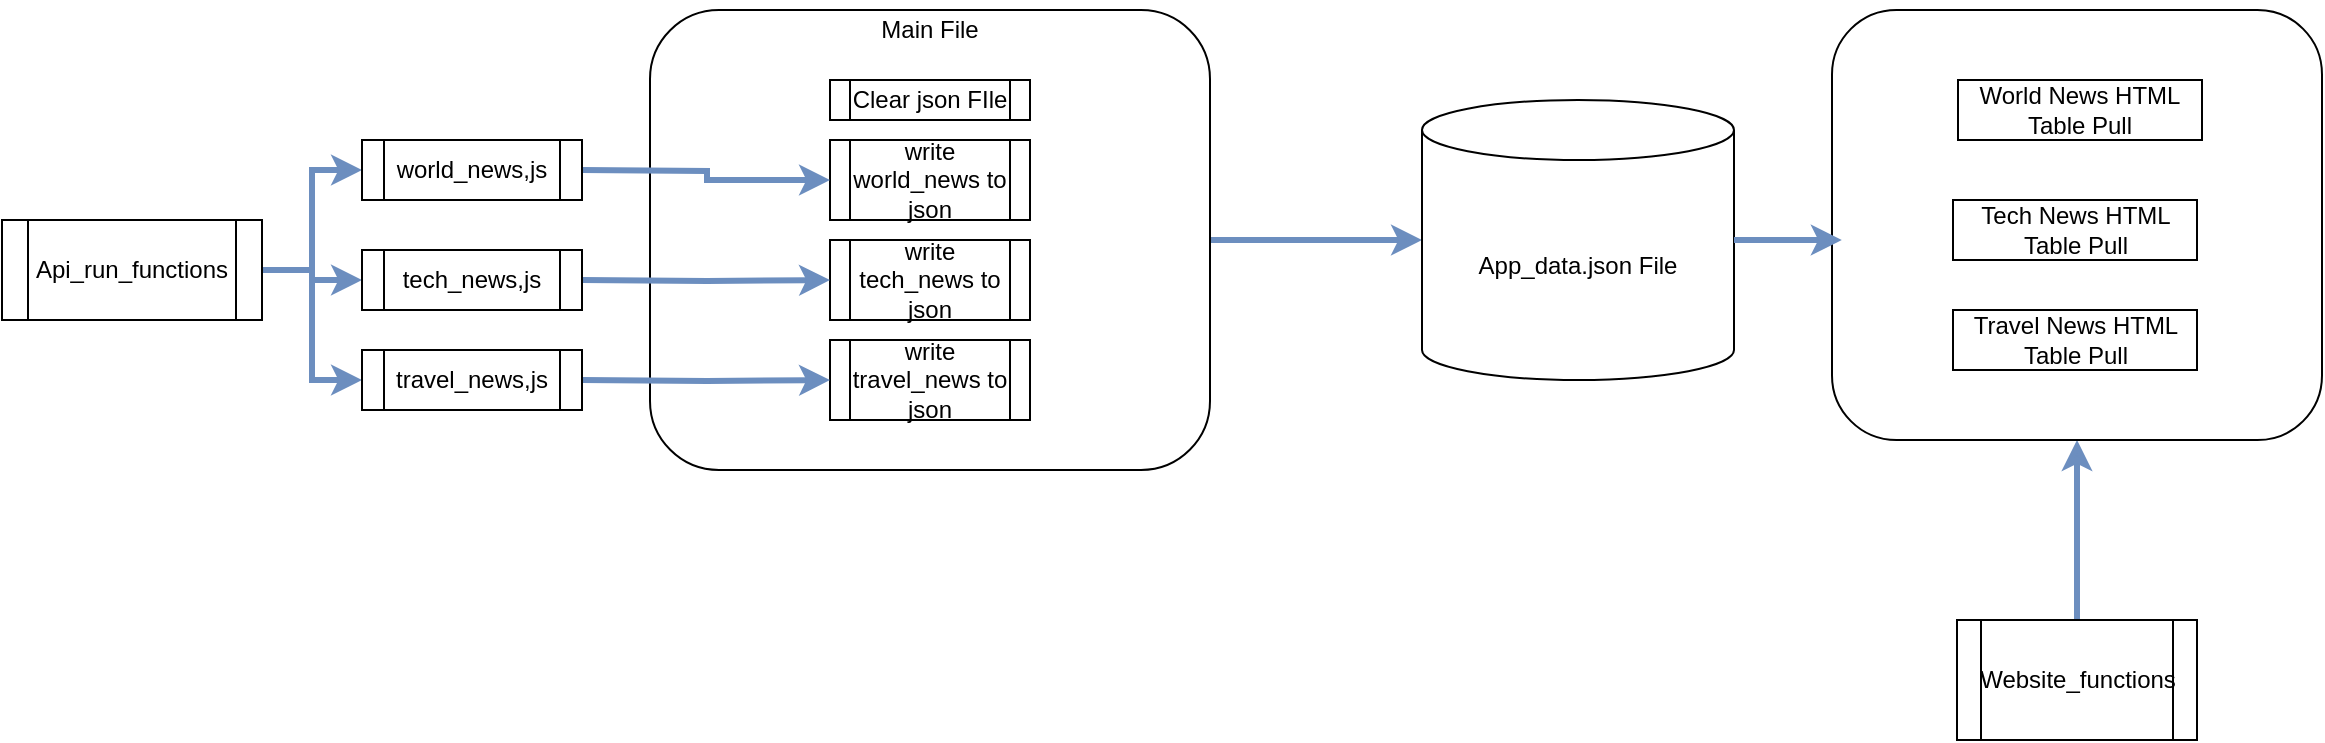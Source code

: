 <mxfile>
    <diagram id="C5RBs43oDa-KdzZeNtuy" name="Page-1">
        <mxGraphModel dx="1957" dy="521" grid="1" gridSize="10" guides="1" tooltips="1" connect="1" arrows="1" fold="1" page="1" pageScale="1" pageWidth="827" pageHeight="1169" math="0" shadow="0">
            <root>
                <mxCell id="WIyWlLk6GJQsqaUBKTNV-0"/>
                <mxCell id="WIyWlLk6GJQsqaUBKTNV-1" parent="WIyWlLk6GJQsqaUBKTNV-0"/>
                <mxCell id="wfYmzi1HM81kwz6jv-So-7" style="edgeStyle=orthogonalEdgeStyle;rounded=0;orthogonalLoop=1;jettySize=auto;html=1;fillColor=#dae8fc;strokeColor=#6c8ebf;strokeWidth=3;" parent="WIyWlLk6GJQsqaUBKTNV-1" source="wfYmzi1HM81kwz6jv-So-0" target="wfYmzi1HM81kwz6jv-So-6" edge="1">
                    <mxGeometry relative="1" as="geometry"/>
                </mxCell>
                <mxCell id="wfYmzi1HM81kwz6jv-So-0" value="" style="rounded=1;whiteSpace=wrap;html=1;fontSize=12;glass=0;strokeWidth=1;shadow=0;" parent="WIyWlLk6GJQsqaUBKTNV-1" vertex="1">
                    <mxGeometry x="274" y="35" width="280" height="230" as="geometry"/>
                </mxCell>
                <mxCell id="wfYmzi1HM81kwz6jv-So-1" value="Clear json FIle" style="shape=process;whiteSpace=wrap;html=1;backgroundOutline=1;" parent="WIyWlLk6GJQsqaUBKTNV-1" vertex="1">
                    <mxGeometry x="364" y="70" width="100" height="20" as="geometry"/>
                </mxCell>
                <mxCell id="wfYmzi1HM81kwz6jv-So-2" value="write world_news to json" style="shape=process;whiteSpace=wrap;html=1;backgroundOutline=1;" parent="WIyWlLk6GJQsqaUBKTNV-1" vertex="1">
                    <mxGeometry x="364" y="100" width="100" height="40" as="geometry"/>
                </mxCell>
                <mxCell id="wfYmzi1HM81kwz6jv-So-4" value="write tech_news to json" style="shape=process;whiteSpace=wrap;html=1;backgroundOutline=1;" parent="WIyWlLk6GJQsqaUBKTNV-1" vertex="1">
                    <mxGeometry x="364" y="150" width="100" height="40" as="geometry"/>
                </mxCell>
                <mxCell id="wfYmzi1HM81kwz6jv-So-5" value="write travel_news to json" style="shape=process;whiteSpace=wrap;html=1;backgroundOutline=1;" parent="WIyWlLk6GJQsqaUBKTNV-1" vertex="1">
                    <mxGeometry x="364" y="200" width="100" height="40" as="geometry"/>
                </mxCell>
                <mxCell id="wfYmzi1HM81kwz6jv-So-6" value="App_data.json File" style="shape=cylinder3;whiteSpace=wrap;html=1;boundedLbl=1;backgroundOutline=1;size=15;" parent="WIyWlLk6GJQsqaUBKTNV-1" vertex="1">
                    <mxGeometry x="660" y="80" width="156" height="140" as="geometry"/>
                </mxCell>
                <mxCell id="wfYmzi1HM81kwz6jv-So-32" style="edgeStyle=orthogonalEdgeStyle;rounded=0;orthogonalLoop=1;jettySize=auto;html=1;entryX=0.5;entryY=1;entryDx=0;entryDy=0;strokeWidth=3;fillColor=#dae8fc;strokeColor=#6c8ebf;" parent="WIyWlLk6GJQsqaUBKTNV-1" source="wfYmzi1HM81kwz6jv-So-8" target="wfYmzi1HM81kwz6jv-So-31" edge="1">
                    <mxGeometry relative="1" as="geometry"/>
                </mxCell>
                <mxCell id="wfYmzi1HM81kwz6jv-So-8" value="Website_functions" style="shape=process;whiteSpace=wrap;html=1;backgroundOutline=1;" parent="WIyWlLk6GJQsqaUBKTNV-1" vertex="1">
                    <mxGeometry x="927.5" y="340" width="120" height="60" as="geometry"/>
                </mxCell>
                <mxCell id="wfYmzi1HM81kwz6jv-So-28" style="edgeStyle=orthogonalEdgeStyle;rounded=0;orthogonalLoop=1;jettySize=auto;html=1;entryX=0;entryY=0.5;entryDx=0;entryDy=0;strokeColor=#6c8ebf;strokeWidth=3;fillColor=#dae8fc;" parent="WIyWlLk6GJQsqaUBKTNV-1" source="wfYmzi1HM81kwz6jv-So-10" target="wfYmzi1HM81kwz6jv-So-27" edge="1">
                    <mxGeometry relative="1" as="geometry"/>
                </mxCell>
                <mxCell id="wfYmzi1HM81kwz6jv-So-29" style="edgeStyle=orthogonalEdgeStyle;rounded=0;orthogonalLoop=1;jettySize=auto;html=1;entryX=0;entryY=0.5;entryDx=0;entryDy=0;strokeWidth=3;fillColor=#dae8fc;strokeColor=#6c8ebf;" parent="WIyWlLk6GJQsqaUBKTNV-1" source="wfYmzi1HM81kwz6jv-So-10" target="wfYmzi1HM81kwz6jv-So-25" edge="1">
                    <mxGeometry relative="1" as="geometry"/>
                </mxCell>
                <mxCell id="wfYmzi1HM81kwz6jv-So-30" style="edgeStyle=orthogonalEdgeStyle;rounded=0;orthogonalLoop=1;jettySize=auto;html=1;entryX=0;entryY=0.5;entryDx=0;entryDy=0;fillColor=#dae8fc;strokeColor=#6c8ebf;strokeWidth=3;" parent="WIyWlLk6GJQsqaUBKTNV-1" source="wfYmzi1HM81kwz6jv-So-10" target="wfYmzi1HM81kwz6jv-So-24" edge="1">
                    <mxGeometry relative="1" as="geometry"/>
                </mxCell>
                <mxCell id="wfYmzi1HM81kwz6jv-So-10" value="Api_run_functions" style="shape=process;whiteSpace=wrap;html=1;backgroundOutline=1;" parent="WIyWlLk6GJQsqaUBKTNV-1" vertex="1">
                    <mxGeometry x="-50" y="140" width="130" height="50" as="geometry"/>
                </mxCell>
                <mxCell id="wfYmzi1HM81kwz6jv-So-17" style="edgeStyle=orthogonalEdgeStyle;rounded=0;orthogonalLoop=1;jettySize=auto;html=1;entryX=0;entryY=0.5;entryDx=0;entryDy=0;fillColor=#dae8fc;strokeColor=#6c8ebf;strokeWidth=3;" parent="WIyWlLk6GJQsqaUBKTNV-1" target="wfYmzi1HM81kwz6jv-So-2" edge="1">
                    <mxGeometry relative="1" as="geometry">
                        <mxPoint x="240" y="115" as="sourcePoint"/>
                    </mxGeometry>
                </mxCell>
                <mxCell id="wfYmzi1HM81kwz6jv-So-16" style="edgeStyle=orthogonalEdgeStyle;rounded=0;orthogonalLoop=1;jettySize=auto;html=1;strokeWidth=3;fillColor=#dae8fc;strokeColor=#6c8ebf;" parent="WIyWlLk6GJQsqaUBKTNV-1" target="wfYmzi1HM81kwz6jv-So-4" edge="1">
                    <mxGeometry relative="1" as="geometry">
                        <mxPoint x="240" y="170" as="sourcePoint"/>
                    </mxGeometry>
                </mxCell>
                <mxCell id="wfYmzi1HM81kwz6jv-So-19" style="edgeStyle=orthogonalEdgeStyle;rounded=0;orthogonalLoop=1;jettySize=auto;html=1;entryX=0;entryY=0.5;entryDx=0;entryDy=0;fillColor=#dae8fc;strokeColor=#6c8ebf;strokeWidth=3;" parent="WIyWlLk6GJQsqaUBKTNV-1" target="wfYmzi1HM81kwz6jv-So-5" edge="1">
                    <mxGeometry relative="1" as="geometry">
                        <mxPoint x="240" y="220" as="sourcePoint"/>
                    </mxGeometry>
                </mxCell>
                <mxCell id="wfYmzi1HM81kwz6jv-So-23" value="Main File" style="text;html=1;align=center;verticalAlign=middle;whiteSpace=wrap;rounded=0;" parent="WIyWlLk6GJQsqaUBKTNV-1" vertex="1">
                    <mxGeometry x="384" y="30" width="60" height="30" as="geometry"/>
                </mxCell>
                <mxCell id="wfYmzi1HM81kwz6jv-So-24" value="travel_news,js" style="shape=process;whiteSpace=wrap;html=1;backgroundOutline=1;" parent="WIyWlLk6GJQsqaUBKTNV-1" vertex="1">
                    <mxGeometry x="130" y="205" width="110" height="30" as="geometry"/>
                </mxCell>
                <mxCell id="wfYmzi1HM81kwz6jv-So-25" value="tech_news,js" style="shape=process;whiteSpace=wrap;html=1;backgroundOutline=1;" parent="WIyWlLk6GJQsqaUBKTNV-1" vertex="1">
                    <mxGeometry x="130" y="155" width="110" height="30" as="geometry"/>
                </mxCell>
                <mxCell id="wfYmzi1HM81kwz6jv-So-27" value="world_news,js" style="shape=process;whiteSpace=wrap;html=1;backgroundOutline=1;" parent="WIyWlLk6GJQsqaUBKTNV-1" vertex="1">
                    <mxGeometry x="130" y="100" width="110" height="30" as="geometry"/>
                </mxCell>
                <mxCell id="wfYmzi1HM81kwz6jv-So-31" value="" style="rounded=1;whiteSpace=wrap;html=1;" parent="WIyWlLk6GJQsqaUBKTNV-1" vertex="1">
                    <mxGeometry x="865" y="35" width="245" height="215" as="geometry"/>
                </mxCell>
                <mxCell id="wfYmzi1HM81kwz6jv-So-33" style="edgeStyle=orthogonalEdgeStyle;rounded=0;orthogonalLoop=1;jettySize=auto;html=1;entryX=0.02;entryY=0.535;entryDx=0;entryDy=0;entryPerimeter=0;fillColor=#dae8fc;strokeColor=#6c8ebf;strokeWidth=3;" parent="WIyWlLk6GJQsqaUBKTNV-1" source="wfYmzi1HM81kwz6jv-So-6" target="wfYmzi1HM81kwz6jv-So-31" edge="1">
                    <mxGeometry relative="1" as="geometry"/>
                </mxCell>
                <mxCell id="wfYmzi1HM81kwz6jv-So-34" value="World News HTML Table Pull" style="rounded=0;whiteSpace=wrap;html=1;" parent="WIyWlLk6GJQsqaUBKTNV-1" vertex="1">
                    <mxGeometry x="928" y="70" width="122" height="30" as="geometry"/>
                </mxCell>
                <mxCell id="wfYmzi1HM81kwz6jv-So-35" value="Travel News HTML Table Pull" style="rounded=0;whiteSpace=wrap;html=1;" parent="WIyWlLk6GJQsqaUBKTNV-1" vertex="1">
                    <mxGeometry x="925.5" y="185" width="122" height="30" as="geometry"/>
                </mxCell>
                <mxCell id="wfYmzi1HM81kwz6jv-So-36" value="Tech News HTML Table Pull" style="rounded=0;whiteSpace=wrap;html=1;" parent="WIyWlLk6GJQsqaUBKTNV-1" vertex="1">
                    <mxGeometry x="925.5" y="130" width="122" height="30" as="geometry"/>
                </mxCell>
            </root>
        </mxGraphModel>
    </diagram>
</mxfile>
